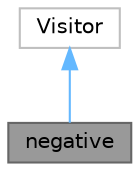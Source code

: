 digraph "negative"
{
 // LATEX_PDF_SIZE
  bgcolor="transparent";
  edge [fontname=Helvetica,fontsize=10,labelfontname=Helvetica,labelfontsize=10];
  node [fontname=Helvetica,fontsize=10,shape=box,height=0.2,width=0.4];
  Node1 [id="Node000001",label="negative",height=0.2,width=0.4,color="gray40", fillcolor="grey60", style="filled", fontcolor="black",tooltip="Class representing a method to invert the colors of an image."];
  Node2 -> Node1 [id="edge1_Node000001_Node000002",dir="back",color="steelblue1",style="solid",tooltip=" "];
  Node2 [id="Node000002",label="Visitor",height=0.2,width=0.4,color="grey75", fillcolor="white", style="filled",URL="$db/dd2/class_visitor.html",tooltip=" "];
}
